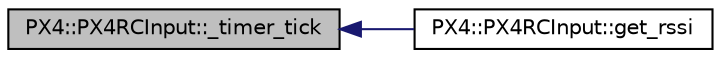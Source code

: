 digraph "PX4::PX4RCInput::_timer_tick"
{
 // INTERACTIVE_SVG=YES
  edge [fontname="Helvetica",fontsize="10",labelfontname="Helvetica",labelfontsize="10"];
  node [fontname="Helvetica",fontsize="10",shape=record];
  rankdir="LR";
  Node1 [label="PX4::PX4RCInput::_timer_tick",height=0.2,width=0.4,color="black", fillcolor="grey75", style="filled", fontcolor="black"];
  Node1 -> Node2 [dir="back",color="midnightblue",fontsize="10",style="solid",fontname="Helvetica"];
  Node2 [label="PX4::PX4RCInput::get_rssi",height=0.2,width=0.4,color="black", fillcolor="white", style="filled",URL="$classPX4_1_1PX4RCInput.html#aa4a24143b64689e66a70557614da02f7"];
}

